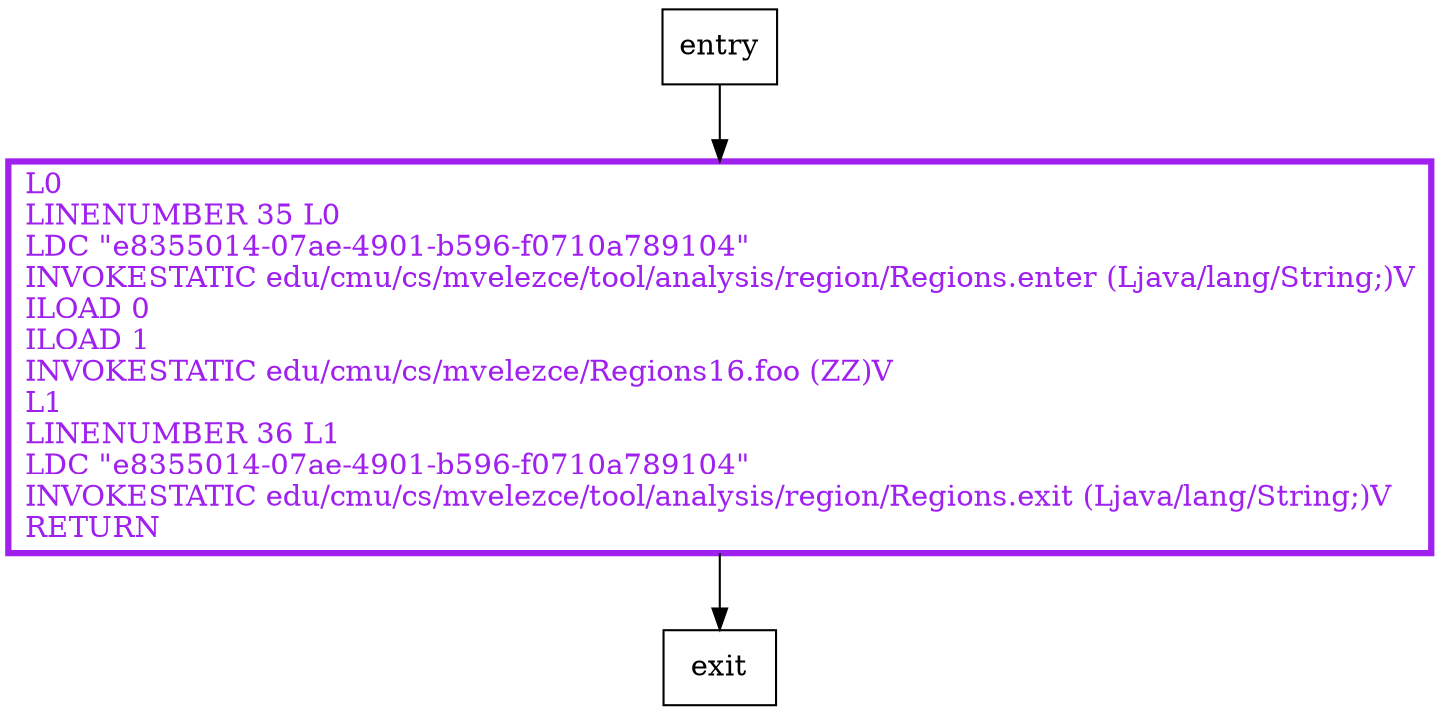 digraph moo {
node [shape=record];
1917174024 [label="L0\lLINENUMBER 35 L0\lLDC \"e8355014-07ae-4901-b596-f0710a789104\"\lINVOKESTATIC edu/cmu/cs/mvelezce/tool/analysis/region/Regions.enter (Ljava/lang/String;)V\lILOAD 0\lILOAD 1\lINVOKESTATIC edu/cmu/cs/mvelezce/Regions16.foo (ZZ)V\lL1\lLINENUMBER 36 L1\lLDC \"e8355014-07ae-4901-b596-f0710a789104\"\lINVOKESTATIC edu/cmu/cs/mvelezce/tool/analysis/region/Regions.exit (Ljava/lang/String;)V\lRETURN\l"];
entry;
exit;
entry -> 1917174024;
1917174024 -> exit;
1917174024[fontcolor="purple", penwidth=3, color="purple"];
}
